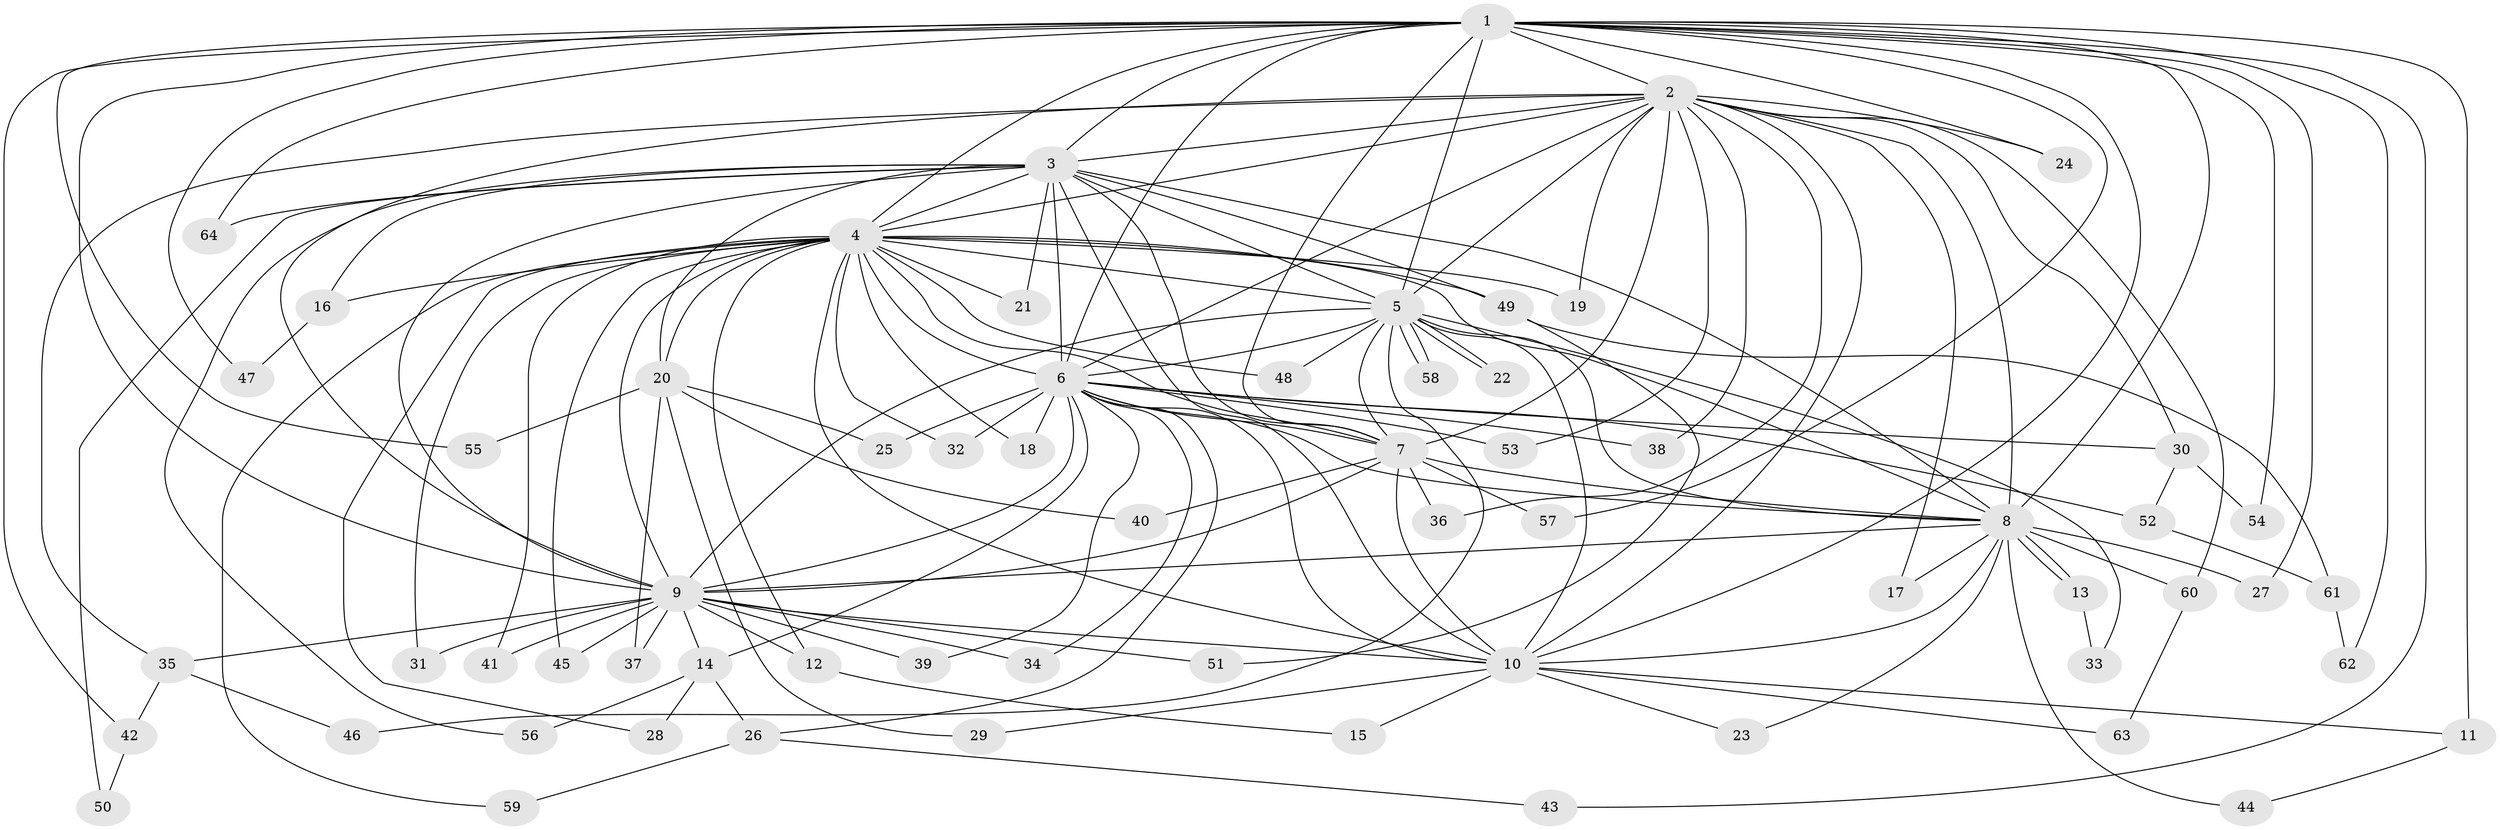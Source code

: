 // coarse degree distribution, {17: 0.03125, 11: 0.0625, 14: 0.03125, 13: 0.0625, 16: 0.03125, 3: 0.15625, 4: 0.03125, 2: 0.53125, 5: 0.03125, 1: 0.03125}
// Generated by graph-tools (version 1.1) at 2025/17/03/04/25 18:17:37]
// undirected, 64 vertices, 153 edges
graph export_dot {
graph [start="1"]
  node [color=gray90,style=filled];
  1;
  2;
  3;
  4;
  5;
  6;
  7;
  8;
  9;
  10;
  11;
  12;
  13;
  14;
  15;
  16;
  17;
  18;
  19;
  20;
  21;
  22;
  23;
  24;
  25;
  26;
  27;
  28;
  29;
  30;
  31;
  32;
  33;
  34;
  35;
  36;
  37;
  38;
  39;
  40;
  41;
  42;
  43;
  44;
  45;
  46;
  47;
  48;
  49;
  50;
  51;
  52;
  53;
  54;
  55;
  56;
  57;
  58;
  59;
  60;
  61;
  62;
  63;
  64;
  1 -- 2;
  1 -- 3;
  1 -- 4;
  1 -- 5;
  1 -- 6;
  1 -- 7;
  1 -- 8;
  1 -- 9;
  1 -- 10;
  1 -- 11;
  1 -- 24;
  1 -- 27;
  1 -- 42;
  1 -- 43;
  1 -- 47;
  1 -- 54;
  1 -- 55;
  1 -- 57;
  1 -- 62;
  1 -- 64;
  2 -- 3;
  2 -- 4;
  2 -- 5;
  2 -- 6;
  2 -- 7;
  2 -- 8;
  2 -- 9;
  2 -- 10;
  2 -- 17;
  2 -- 19;
  2 -- 24;
  2 -- 30;
  2 -- 35;
  2 -- 36;
  2 -- 38;
  2 -- 53;
  2 -- 60;
  3 -- 4;
  3 -- 5;
  3 -- 6;
  3 -- 7;
  3 -- 8;
  3 -- 9;
  3 -- 10;
  3 -- 16;
  3 -- 20;
  3 -- 21;
  3 -- 49;
  3 -- 50;
  3 -- 56;
  3 -- 64;
  4 -- 5;
  4 -- 6;
  4 -- 7;
  4 -- 8;
  4 -- 9;
  4 -- 10;
  4 -- 12;
  4 -- 16;
  4 -- 18;
  4 -- 19;
  4 -- 20;
  4 -- 21;
  4 -- 28;
  4 -- 31;
  4 -- 32;
  4 -- 41;
  4 -- 45;
  4 -- 48;
  4 -- 49;
  4 -- 59;
  5 -- 6;
  5 -- 7;
  5 -- 8;
  5 -- 9;
  5 -- 10;
  5 -- 22;
  5 -- 22;
  5 -- 33;
  5 -- 46;
  5 -- 48;
  5 -- 58;
  5 -- 58;
  6 -- 7;
  6 -- 8;
  6 -- 9;
  6 -- 10;
  6 -- 14;
  6 -- 18;
  6 -- 25;
  6 -- 26;
  6 -- 30;
  6 -- 32;
  6 -- 34;
  6 -- 38;
  6 -- 39;
  6 -- 52;
  6 -- 53;
  7 -- 8;
  7 -- 9;
  7 -- 10;
  7 -- 36;
  7 -- 40;
  7 -- 57;
  8 -- 9;
  8 -- 10;
  8 -- 13;
  8 -- 13;
  8 -- 17;
  8 -- 23;
  8 -- 27;
  8 -- 44;
  8 -- 60;
  9 -- 10;
  9 -- 12;
  9 -- 14;
  9 -- 31;
  9 -- 34;
  9 -- 35;
  9 -- 37;
  9 -- 39;
  9 -- 41;
  9 -- 45;
  9 -- 51;
  10 -- 11;
  10 -- 15;
  10 -- 23;
  10 -- 29;
  10 -- 63;
  11 -- 44;
  12 -- 15;
  13 -- 33;
  14 -- 26;
  14 -- 28;
  14 -- 56;
  16 -- 47;
  20 -- 25;
  20 -- 29;
  20 -- 37;
  20 -- 40;
  20 -- 55;
  26 -- 43;
  26 -- 59;
  30 -- 52;
  30 -- 54;
  35 -- 42;
  35 -- 46;
  42 -- 50;
  49 -- 51;
  49 -- 61;
  52 -- 61;
  60 -- 63;
  61 -- 62;
}

